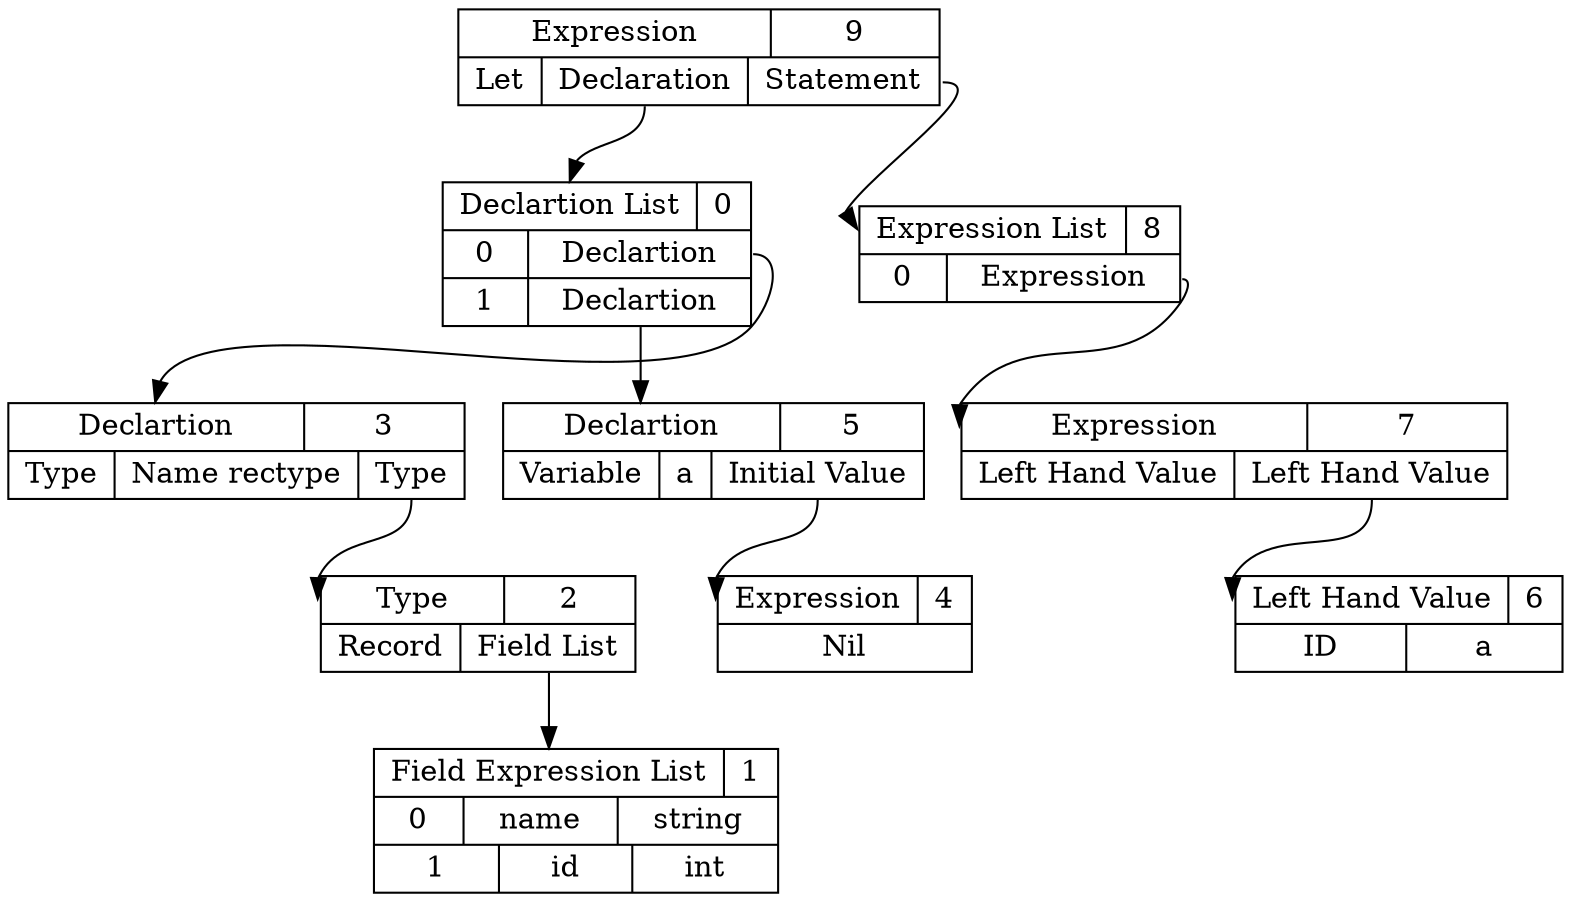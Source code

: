 digraph ast {
9 [shape=record, label="{ { <ptr> Expression | 9 } |{ Let | <dec> Declaration | <stmt> Statement } } "];
3 [shape=record, label="{ { <ptr> Declartion | 3 } | {Type | Name rectype | <ty> Type } }"];
1 [shape=record, label="{ { <ptr> Field Expression List | 1 } | { 0 | name | string }| { 1 | id | int } }"]
2 [shape=record, label="{ { <ptr> Type | 2 } | { Record | <flist> Field List } } "];
2:flist -> 1:ptr;
3:ty -> 2:ptr;
0:pos0 -> 3:ptr;
5 [shape=record, label="{ { <ptr> Declartion | 5 } | {Variable | a | <initval> Initial Value } }"];
4 [shape=record, label="{ { <ptr> Expression | 4 } |{ Nil } }"];
5:initval -> 4:ptr;
0:pos1 -> 5:ptr;
0 [shape=record, label="{ { <ptr> Declartion List | 0 } | { 0 | <pos0> Declartion }| { 1 | <pos1> Declartion } }"];
9:dec -> 0:ptr
7 [shape=record, label="{ { <ptr> Expression | 7 } |{ Left Hand Value | <lval> Left Hand Value} }"];
6 [shape=record, label="{ { <ptr> Left Hand Value | 6 } | { ID | a } } "];
7:lval -> 6:ptr
8:pos0 -> 7:ptr;
8 [shape=record, label="{ { <ptr> Expression List | 8 } | { 0 | <pos0> Expression } }"];
9:stmt -> 8:ptr
}
